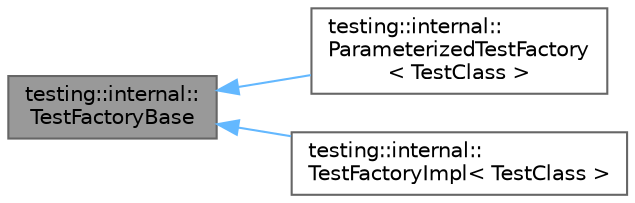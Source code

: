digraph "testing::internal::TestFactoryBase"
{
 // LATEX_PDF_SIZE
  bgcolor="transparent";
  edge [fontname=Helvetica,fontsize=10,labelfontname=Helvetica,labelfontsize=10];
  node [fontname=Helvetica,fontsize=10,shape=box,height=0.2,width=0.4];
  rankdir="LR";
  Node1 [id="Node000001",label="testing::internal::\lTestFactoryBase",height=0.2,width=0.4,color="gray40", fillcolor="grey60", style="filled", fontcolor="black",tooltip=" "];
  Node1 -> Node2 [id="edge3_Node000001_Node000002",dir="back",color="steelblue1",style="solid",tooltip=" "];
  Node2 [id="Node000002",label="testing::internal::\lParameterizedTestFactory\l\< TestClass \>",height=0.2,width=0.4,color="gray40", fillcolor="white", style="filled",URL="$classtesting_1_1internal_1_1ParameterizedTestFactory.html",tooltip=" "];
  Node1 -> Node3 [id="edge4_Node000001_Node000003",dir="back",color="steelblue1",style="solid",tooltip=" "];
  Node3 [id="Node000003",label="testing::internal::\lTestFactoryImpl\< TestClass \>",height=0.2,width=0.4,color="gray40", fillcolor="white", style="filled",URL="$classtesting_1_1internal_1_1TestFactoryImpl.html",tooltip=" "];
}
